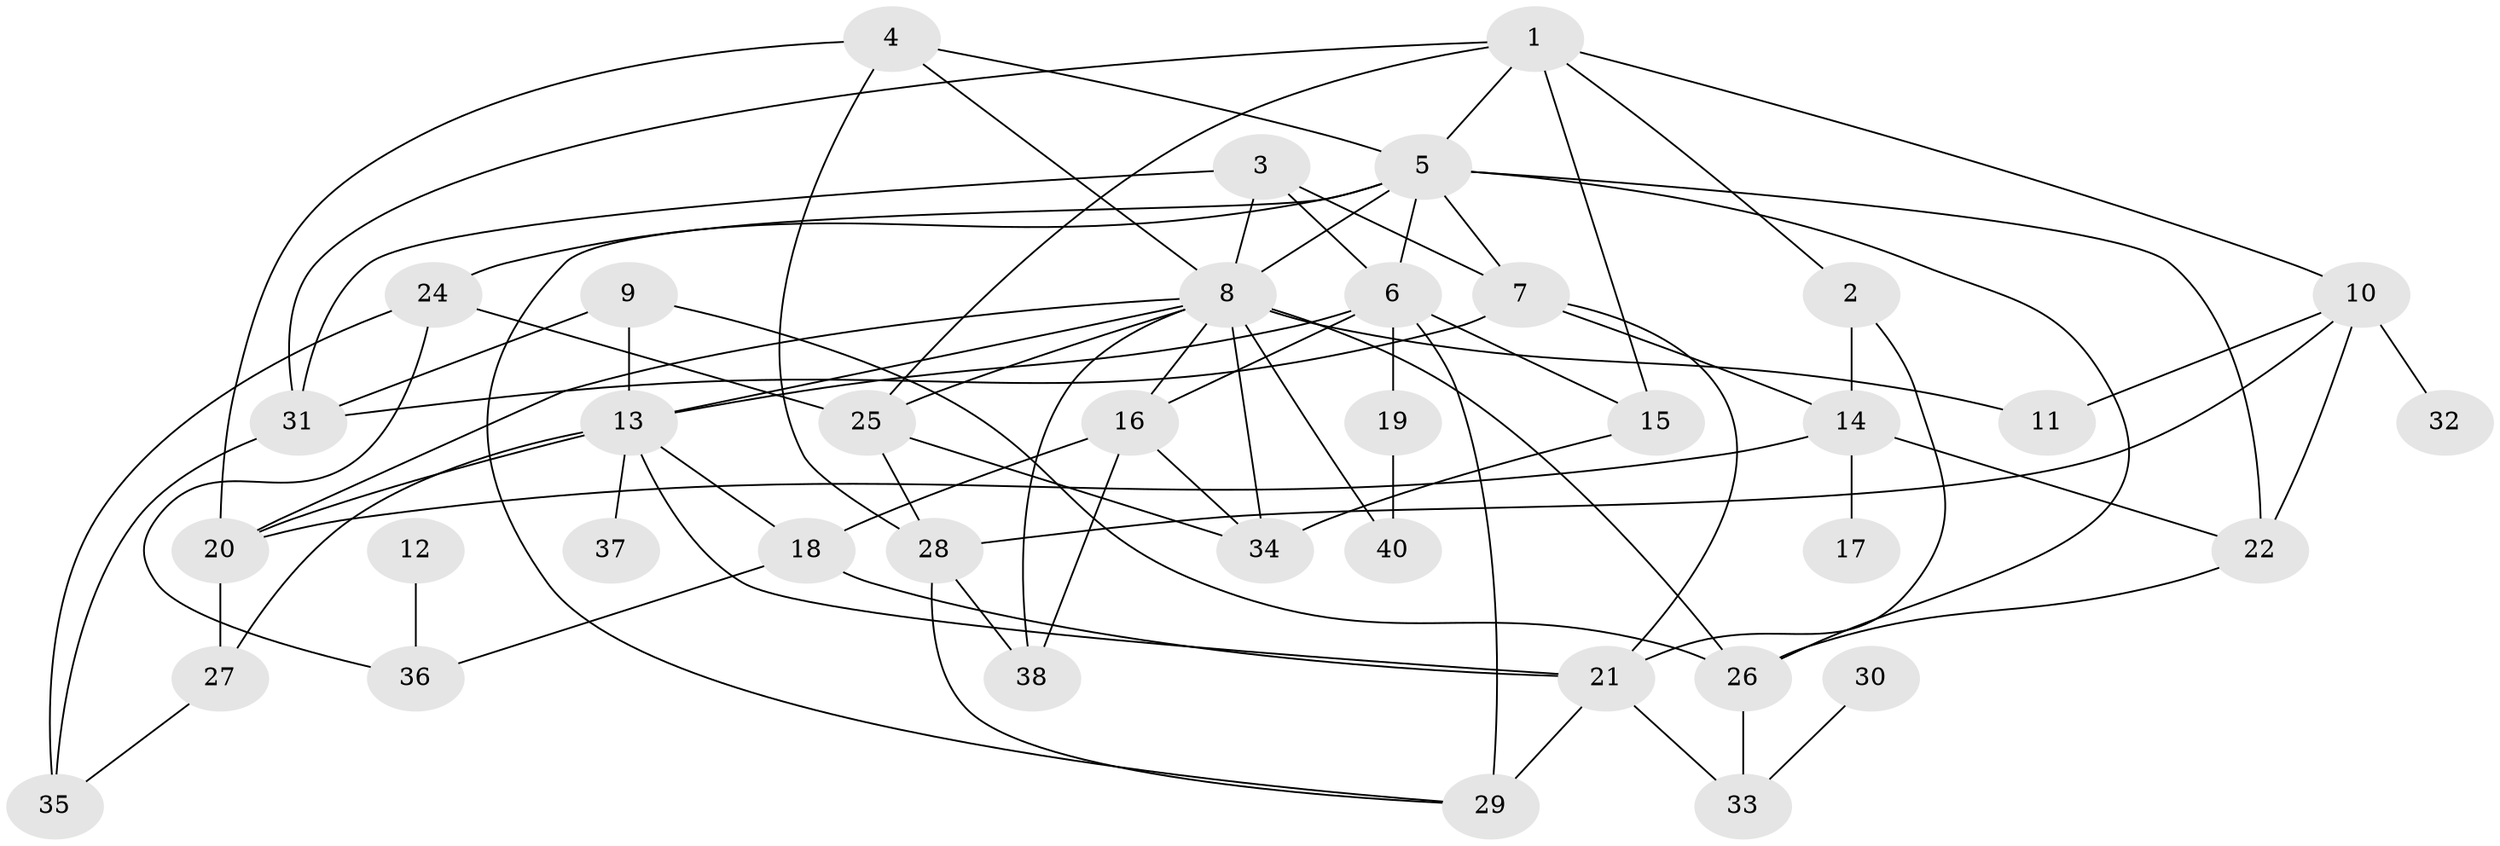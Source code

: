 // original degree distribution, {2: 0.21518987341772153, 3: 0.22784810126582278, 4: 0.20253164556962025, 5: 0.0759493670886076, 8: 0.0379746835443038, 1: 0.1518987341772152, 6: 0.06329113924050633, 0: 0.02531645569620253}
// Generated by graph-tools (version 1.1) at 2025/33/03/09/25 02:33:22]
// undirected, 38 vertices, 78 edges
graph export_dot {
graph [start="1"]
  node [color=gray90,style=filled];
  1;
  2;
  3;
  4;
  5;
  6;
  7;
  8;
  9;
  10;
  11;
  12;
  13;
  14;
  15;
  16;
  17;
  18;
  19;
  20;
  21;
  22;
  24;
  25;
  26;
  27;
  28;
  29;
  30;
  31;
  32;
  33;
  34;
  35;
  36;
  37;
  38;
  40;
  1 -- 2 [weight=1.0];
  1 -- 5 [weight=1.0];
  1 -- 10 [weight=1.0];
  1 -- 15 [weight=1.0];
  1 -- 25 [weight=1.0];
  1 -- 31 [weight=1.0];
  2 -- 14 [weight=1.0];
  2 -- 21 [weight=1.0];
  3 -- 6 [weight=1.0];
  3 -- 7 [weight=1.0];
  3 -- 8 [weight=1.0];
  3 -- 31 [weight=1.0];
  4 -- 5 [weight=1.0];
  4 -- 8 [weight=1.0];
  4 -- 20 [weight=1.0];
  4 -- 28 [weight=1.0];
  5 -- 6 [weight=2.0];
  5 -- 7 [weight=3.0];
  5 -- 8 [weight=2.0];
  5 -- 22 [weight=1.0];
  5 -- 24 [weight=1.0];
  5 -- 26 [weight=2.0];
  5 -- 29 [weight=1.0];
  6 -- 13 [weight=1.0];
  6 -- 15 [weight=2.0];
  6 -- 16 [weight=1.0];
  6 -- 19 [weight=1.0];
  6 -- 29 [weight=2.0];
  7 -- 14 [weight=1.0];
  7 -- 21 [weight=1.0];
  7 -- 31 [weight=1.0];
  8 -- 11 [weight=1.0];
  8 -- 13 [weight=1.0];
  8 -- 16 [weight=1.0];
  8 -- 20 [weight=1.0];
  8 -- 25 [weight=1.0];
  8 -- 26 [weight=1.0];
  8 -- 34 [weight=1.0];
  8 -- 38 [weight=1.0];
  8 -- 40 [weight=1.0];
  9 -- 13 [weight=1.0];
  9 -- 26 [weight=1.0];
  9 -- 31 [weight=2.0];
  10 -- 11 [weight=1.0];
  10 -- 22 [weight=1.0];
  10 -- 28 [weight=1.0];
  10 -- 32 [weight=1.0];
  12 -- 36 [weight=1.0];
  13 -- 18 [weight=1.0];
  13 -- 20 [weight=1.0];
  13 -- 21 [weight=1.0];
  13 -- 27 [weight=1.0];
  13 -- 37 [weight=1.0];
  14 -- 17 [weight=1.0];
  14 -- 20 [weight=1.0];
  14 -- 22 [weight=1.0];
  15 -- 34 [weight=1.0];
  16 -- 18 [weight=1.0];
  16 -- 34 [weight=1.0];
  16 -- 38 [weight=1.0];
  18 -- 21 [weight=1.0];
  18 -- 36 [weight=1.0];
  19 -- 40 [weight=1.0];
  20 -- 27 [weight=1.0];
  21 -- 29 [weight=1.0];
  21 -- 33 [weight=1.0];
  22 -- 26 [weight=1.0];
  24 -- 25 [weight=1.0];
  24 -- 35 [weight=1.0];
  24 -- 36 [weight=1.0];
  25 -- 28 [weight=1.0];
  25 -- 34 [weight=1.0];
  26 -- 33 [weight=1.0];
  27 -- 35 [weight=1.0];
  28 -- 29 [weight=1.0];
  28 -- 38 [weight=1.0];
  30 -- 33 [weight=1.0];
  31 -- 35 [weight=1.0];
}

